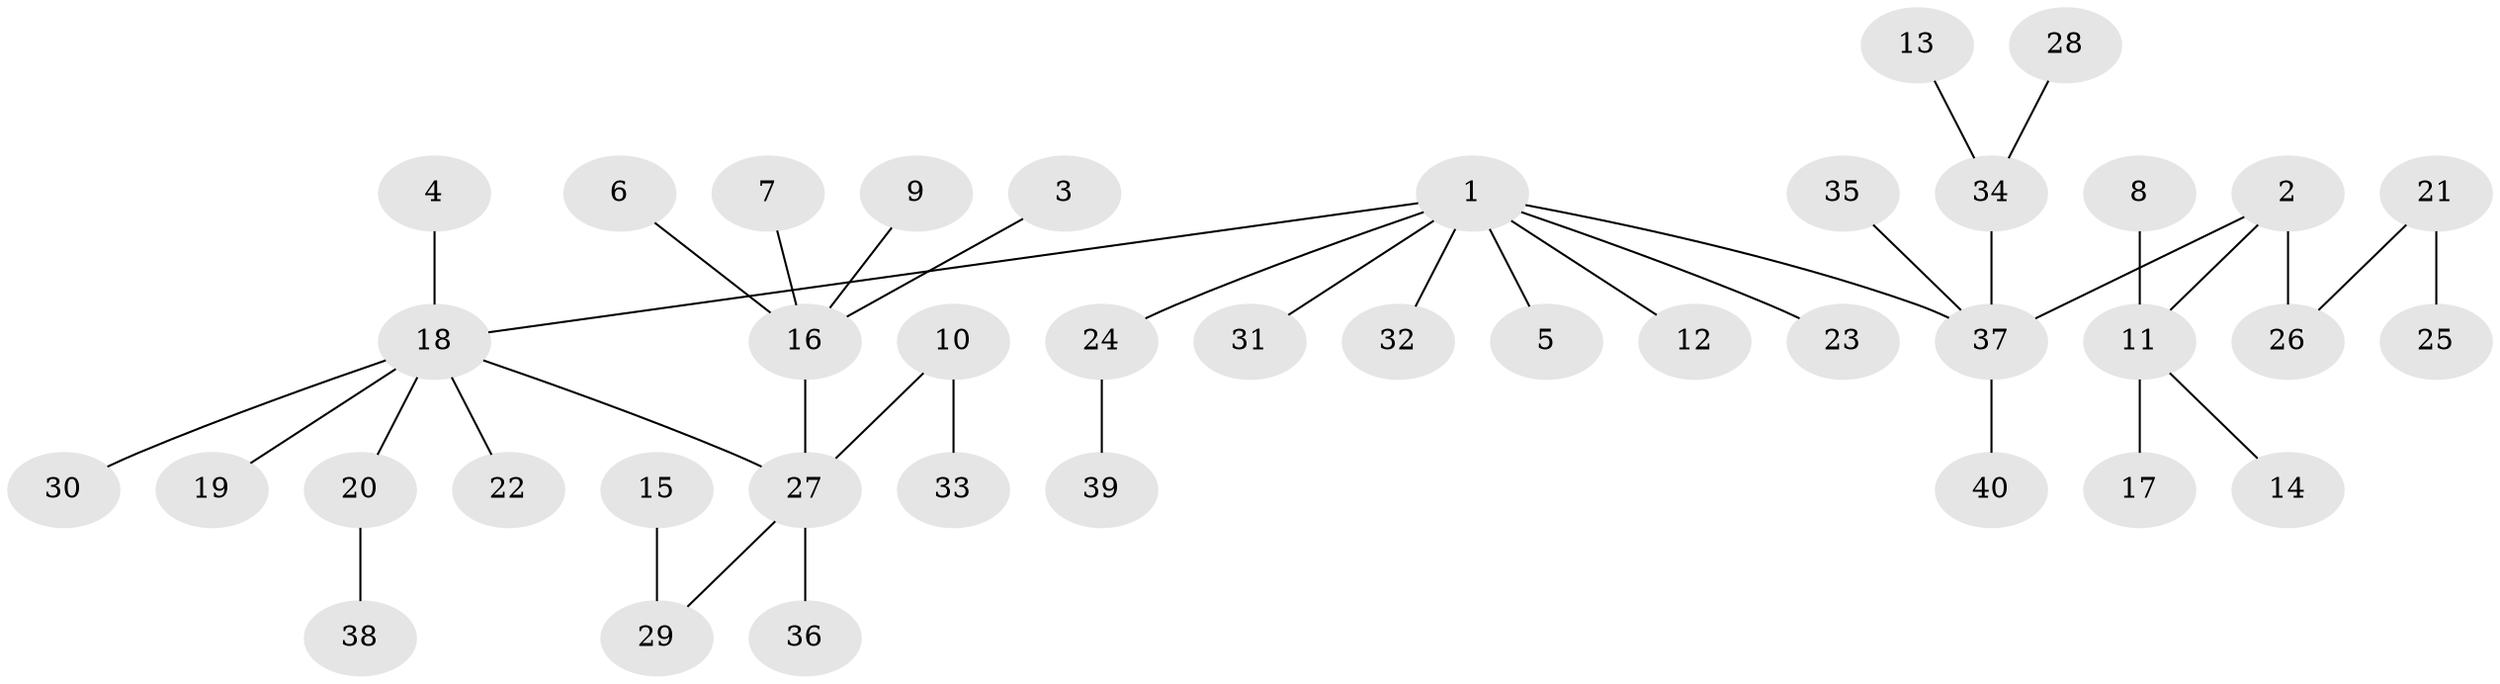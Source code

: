 // original degree distribution, {6: 0.02531645569620253, 4: 0.0759493670886076, 7: 0.012658227848101266, 3: 0.13924050632911392, 5: 0.02531645569620253, 1: 0.5569620253164557, 2: 0.16455696202531644}
// Generated by graph-tools (version 1.1) at 2025/50/03/09/25 03:50:23]
// undirected, 40 vertices, 39 edges
graph export_dot {
graph [start="1"]
  node [color=gray90,style=filled];
  1;
  2;
  3;
  4;
  5;
  6;
  7;
  8;
  9;
  10;
  11;
  12;
  13;
  14;
  15;
  16;
  17;
  18;
  19;
  20;
  21;
  22;
  23;
  24;
  25;
  26;
  27;
  28;
  29;
  30;
  31;
  32;
  33;
  34;
  35;
  36;
  37;
  38;
  39;
  40;
  1 -- 5 [weight=1.0];
  1 -- 12 [weight=1.0];
  1 -- 18 [weight=1.0];
  1 -- 23 [weight=1.0];
  1 -- 24 [weight=1.0];
  1 -- 31 [weight=1.0];
  1 -- 32 [weight=1.0];
  1 -- 37 [weight=1.0];
  2 -- 11 [weight=1.0];
  2 -- 26 [weight=1.0];
  2 -- 37 [weight=1.0];
  3 -- 16 [weight=1.0];
  4 -- 18 [weight=1.0];
  6 -- 16 [weight=1.0];
  7 -- 16 [weight=1.0];
  8 -- 11 [weight=1.0];
  9 -- 16 [weight=1.0];
  10 -- 27 [weight=1.0];
  10 -- 33 [weight=1.0];
  11 -- 14 [weight=1.0];
  11 -- 17 [weight=1.0];
  13 -- 34 [weight=1.0];
  15 -- 29 [weight=1.0];
  16 -- 27 [weight=1.0];
  18 -- 19 [weight=1.0];
  18 -- 20 [weight=1.0];
  18 -- 22 [weight=1.0];
  18 -- 27 [weight=1.0];
  18 -- 30 [weight=1.0];
  20 -- 38 [weight=1.0];
  21 -- 25 [weight=1.0];
  21 -- 26 [weight=1.0];
  24 -- 39 [weight=1.0];
  27 -- 29 [weight=1.0];
  27 -- 36 [weight=1.0];
  28 -- 34 [weight=1.0];
  34 -- 37 [weight=1.0];
  35 -- 37 [weight=1.0];
  37 -- 40 [weight=1.0];
}
